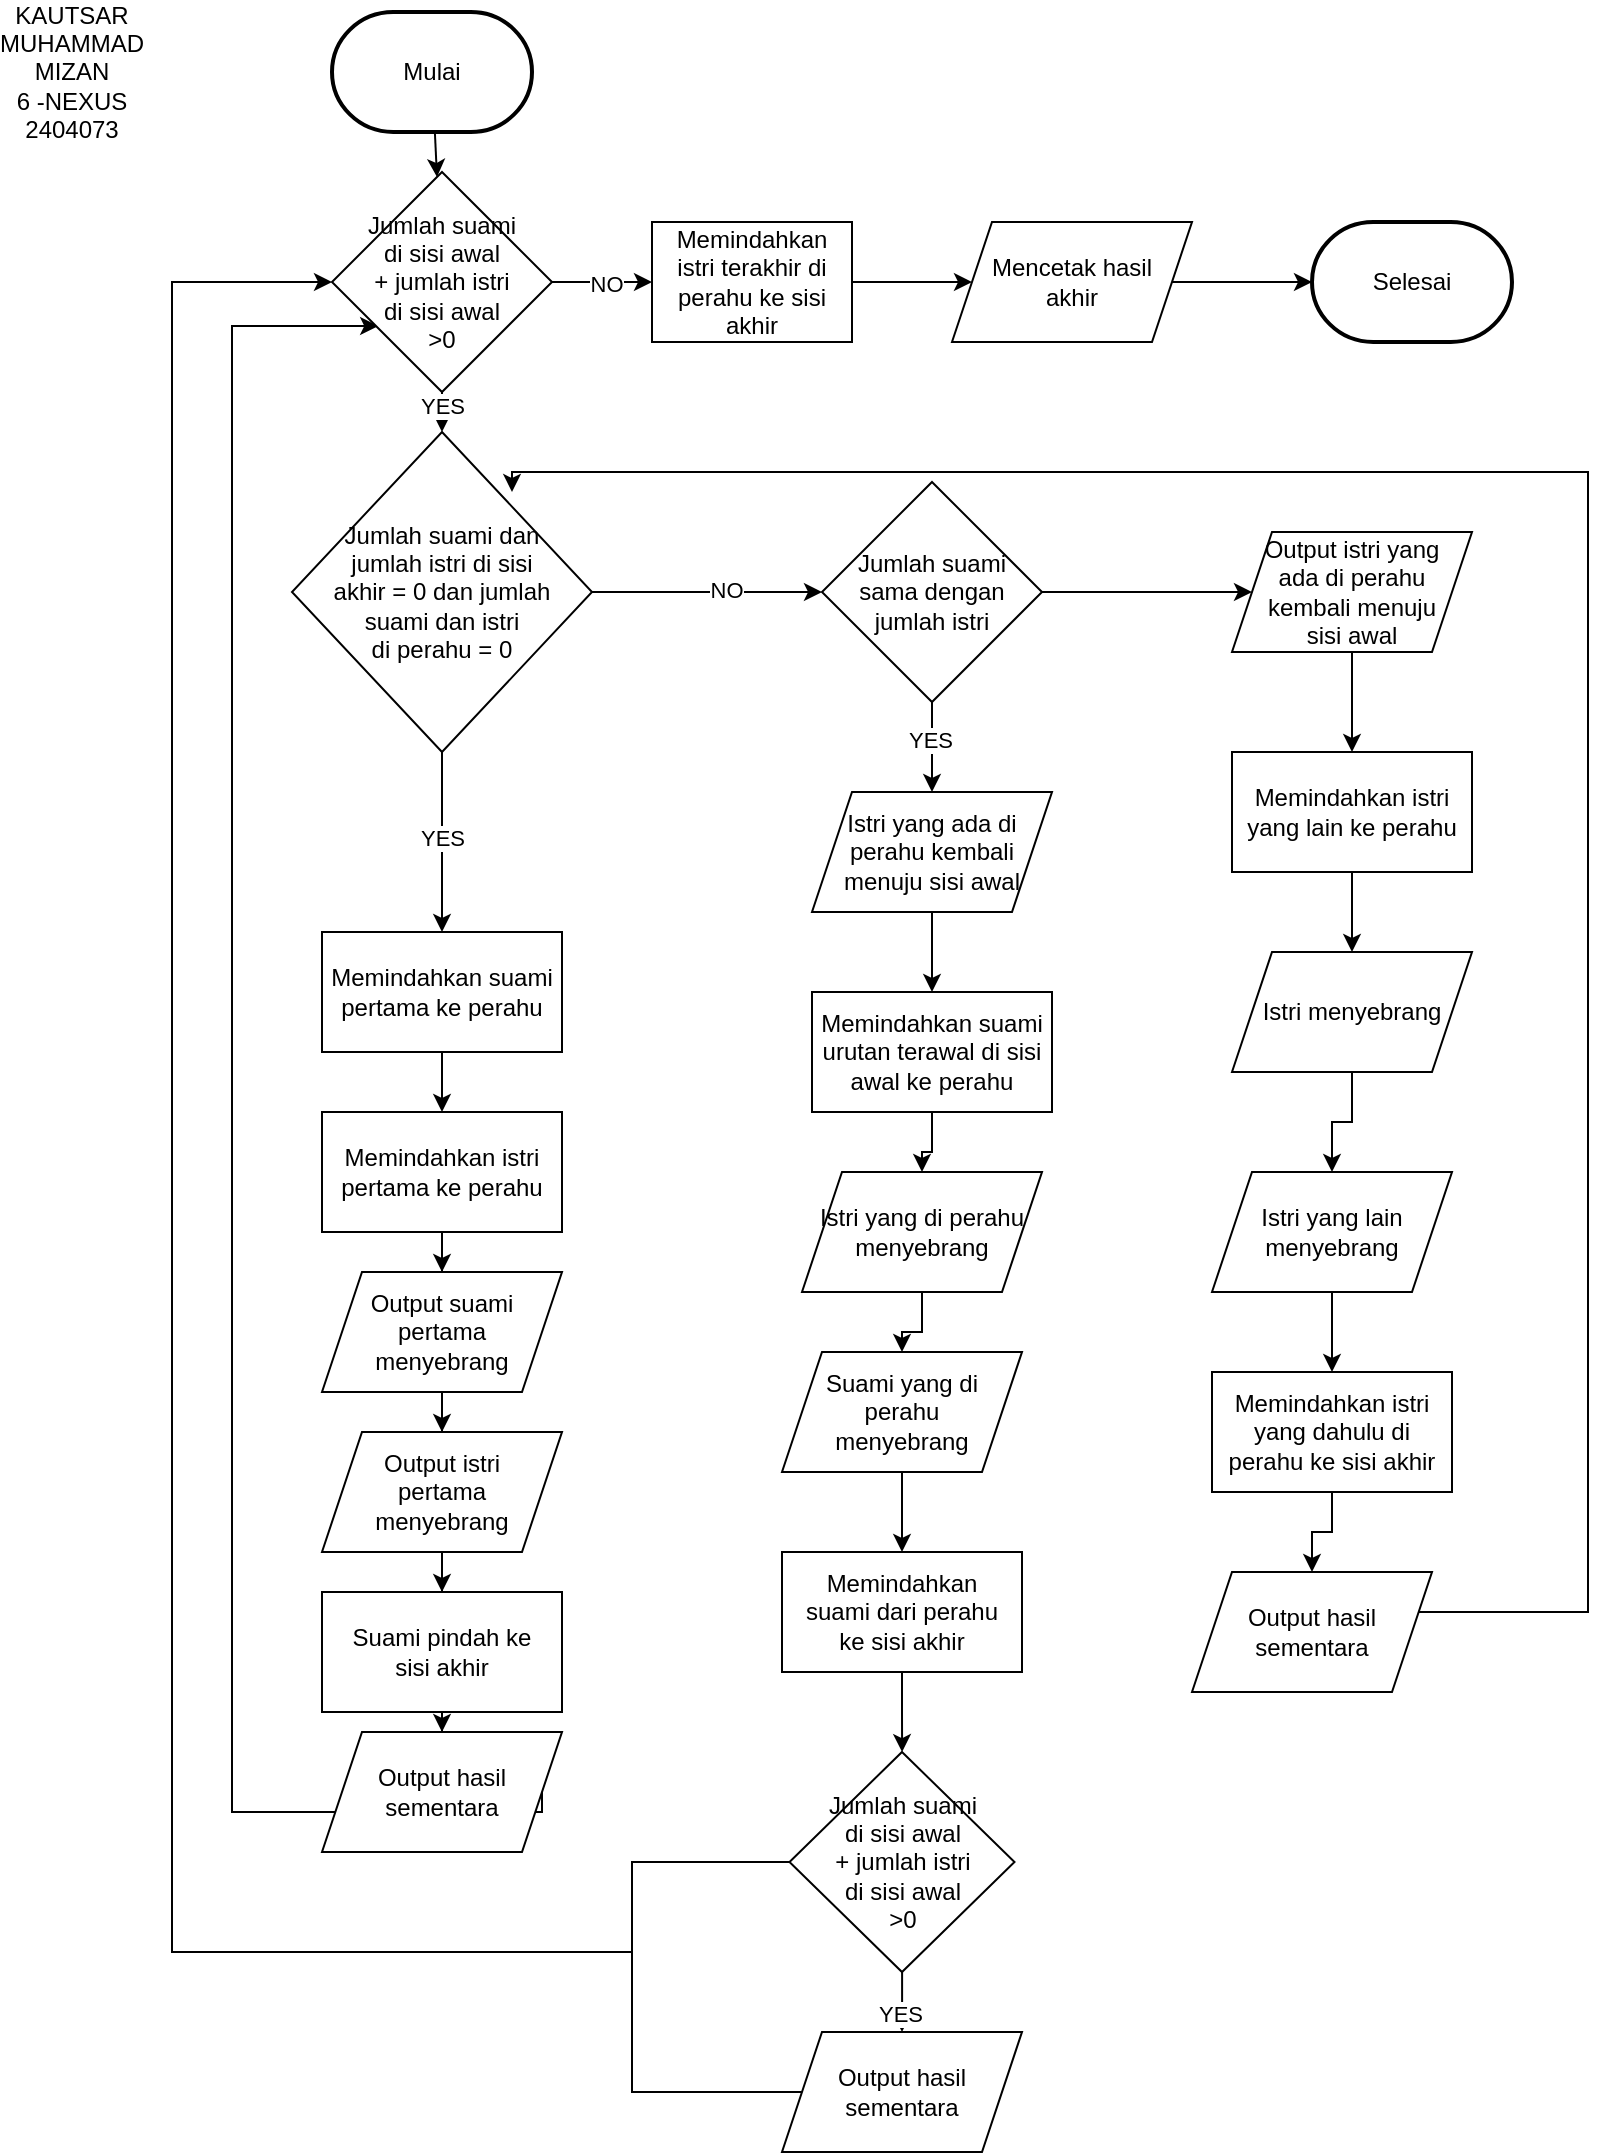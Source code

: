 <mxfile version="24.8.3">
  <diagram id="pcRdjEUyc-mkSTu7bfPG" name="Page-1">
    <mxGraphModel dx="1146" dy="859" grid="1" gridSize="10" guides="1" tooltips="1" connect="1" arrows="1" fold="1" page="1" pageScale="1" pageWidth="850" pageHeight="1100" math="0" shadow="0">
      <root>
        <mxCell id="0" />
        <mxCell id="1" parent="0" />
        <mxCell id="w3SrHX5hoLCAWVKH8G3c-48" style="edgeStyle=orthogonalEdgeStyle;rounded=0;orthogonalLoop=1;jettySize=auto;html=1;exitX=0;exitY=0.5;exitDx=0;exitDy=0;" edge="1" parent="1" source="w3SrHX5hoLCAWVKH8G3c-46" target="w3SrHX5hoLCAWVKH8G3c-24">
          <mxGeometry relative="1" as="geometry">
            <mxPoint x="100" y="150" as="targetPoint" />
            <Array as="points">
              <mxPoint x="330" y="945" />
              <mxPoint x="330" y="990" />
              <mxPoint x="100" y="990" />
              <mxPoint x="100" y="155" />
            </Array>
          </mxGeometry>
        </mxCell>
        <mxCell id="w3SrHX5hoLCAWVKH8G3c-4" value="" style="rounded=0;orthogonalLoop=1;jettySize=auto;html=1;" edge="1" parent="1" source="w3SrHX5hoLCAWVKH8G3c-24" target="w3SrHX5hoLCAWVKH8G3c-3">
          <mxGeometry relative="1" as="geometry" />
        </mxCell>
        <mxCell id="w3SrHX5hoLCAWVKH8G3c-26" value="YES" style="edgeLabel;html=1;align=center;verticalAlign=middle;resizable=0;points=[];" vertex="1" connectable="0" parent="w3SrHX5hoLCAWVKH8G3c-4">
          <mxGeometry x="-0.301" relative="1" as="geometry">
            <mxPoint as="offset" />
          </mxGeometry>
        </mxCell>
        <mxCell id="w3SrHX5hoLCAWVKH8G3c-2" value="Mulai" style="strokeWidth=2;html=1;shape=mxgraph.flowchart.terminator;whiteSpace=wrap;" vertex="1" parent="1">
          <mxGeometry x="180" y="20" width="100" height="60" as="geometry" />
        </mxCell>
        <mxCell id="w3SrHX5hoLCAWVKH8G3c-6" value="" style="edgeStyle=orthogonalEdgeStyle;rounded=0;orthogonalLoop=1;jettySize=auto;html=1;" edge="1" parent="1" source="w3SrHX5hoLCAWVKH8G3c-3" target="w3SrHX5hoLCAWVKH8G3c-5">
          <mxGeometry relative="1" as="geometry" />
        </mxCell>
        <mxCell id="w3SrHX5hoLCAWVKH8G3c-7" value="YES" style="edgeLabel;html=1;align=center;verticalAlign=middle;resizable=0;points=[];" vertex="1" connectable="0" parent="w3SrHX5hoLCAWVKH8G3c-6">
          <mxGeometry x="-0.051" relative="1" as="geometry">
            <mxPoint as="offset" />
          </mxGeometry>
        </mxCell>
        <mxCell id="w3SrHX5hoLCAWVKH8G3c-19" value="" style="edgeStyle=orthogonalEdgeStyle;rounded=0;orthogonalLoop=1;jettySize=auto;html=1;" edge="1" parent="1" source="w3SrHX5hoLCAWVKH8G3c-3" target="w3SrHX5hoLCAWVKH8G3c-18">
          <mxGeometry relative="1" as="geometry" />
        </mxCell>
        <mxCell id="w3SrHX5hoLCAWVKH8G3c-20" value="NO" style="edgeLabel;html=1;align=center;verticalAlign=middle;resizable=0;points=[];" vertex="1" connectable="0" parent="w3SrHX5hoLCAWVKH8G3c-19">
          <mxGeometry x="0.165" y="1" relative="1" as="geometry">
            <mxPoint as="offset" />
          </mxGeometry>
        </mxCell>
        <mxCell id="w3SrHX5hoLCAWVKH8G3c-3" value="Jumlah suami dan &lt;br&gt;jumlah istri di sisi &lt;br&gt;akhir = 0 dan jumlah &lt;br&gt;suami dan istri &lt;br&gt;di perahu = 0" style="rhombus;whiteSpace=wrap;html=1;" vertex="1" parent="1">
          <mxGeometry x="160" y="230" width="150" height="160" as="geometry" />
        </mxCell>
        <mxCell id="w3SrHX5hoLCAWVKH8G3c-9" value="" style="edgeStyle=orthogonalEdgeStyle;rounded=0;orthogonalLoop=1;jettySize=auto;html=1;" edge="1" parent="1" source="w3SrHX5hoLCAWVKH8G3c-5" target="w3SrHX5hoLCAWVKH8G3c-8">
          <mxGeometry relative="1" as="geometry" />
        </mxCell>
        <mxCell id="w3SrHX5hoLCAWVKH8G3c-5" value="Memindahkan suami&lt;br&gt;pertama ke perahu" style="rounded=0;whiteSpace=wrap;html=1;" vertex="1" parent="1">
          <mxGeometry x="175" y="480" width="120" height="60" as="geometry" />
        </mxCell>
        <mxCell id="w3SrHX5hoLCAWVKH8G3c-11" value="" style="edgeStyle=orthogonalEdgeStyle;rounded=0;orthogonalLoop=1;jettySize=auto;html=1;" edge="1" parent="1" source="w3SrHX5hoLCAWVKH8G3c-8" target="w3SrHX5hoLCAWVKH8G3c-10">
          <mxGeometry relative="1" as="geometry" />
        </mxCell>
        <mxCell id="w3SrHX5hoLCAWVKH8G3c-8" value="Memindahkan istri&lt;br&gt;pertama ke perahu" style="whiteSpace=wrap;html=1;rounded=0;" vertex="1" parent="1">
          <mxGeometry x="175" y="570" width="120" height="60" as="geometry" />
        </mxCell>
        <mxCell id="w3SrHX5hoLCAWVKH8G3c-13" value="" style="edgeStyle=orthogonalEdgeStyle;rounded=0;orthogonalLoop=1;jettySize=auto;html=1;" edge="1" parent="1" source="w3SrHX5hoLCAWVKH8G3c-10" target="w3SrHX5hoLCAWVKH8G3c-12">
          <mxGeometry relative="1" as="geometry" />
        </mxCell>
        <mxCell id="w3SrHX5hoLCAWVKH8G3c-10" value="Output suami&lt;br&gt;pertama&lt;br&gt;menyebrang" style="shape=parallelogram;perimeter=parallelogramPerimeter;whiteSpace=wrap;html=1;fixedSize=1;rounded=0;" vertex="1" parent="1">
          <mxGeometry x="175" y="650" width="120" height="60" as="geometry" />
        </mxCell>
        <mxCell id="w3SrHX5hoLCAWVKH8G3c-15" value="" style="edgeStyle=orthogonalEdgeStyle;rounded=0;orthogonalLoop=1;jettySize=auto;html=1;" edge="1" parent="1" source="w3SrHX5hoLCAWVKH8G3c-41" target="w3SrHX5hoLCAWVKH8G3c-14">
          <mxGeometry relative="1" as="geometry" />
        </mxCell>
        <mxCell id="w3SrHX5hoLCAWVKH8G3c-12" value="Output istri&lt;br&gt;pertama&lt;br&gt;menyebrang" style="shape=parallelogram;perimeter=parallelogramPerimeter;whiteSpace=wrap;html=1;fixedSize=1;rounded=0;" vertex="1" parent="1">
          <mxGeometry x="175" y="730" width="120" height="60" as="geometry" />
        </mxCell>
        <mxCell id="w3SrHX5hoLCAWVKH8G3c-16" style="edgeStyle=orthogonalEdgeStyle;rounded=0;orthogonalLoop=1;jettySize=auto;html=1;exitX=1;exitY=0.5;exitDx=0;exitDy=0;entryX=0.21;entryY=0.7;entryDx=0;entryDy=0;entryPerimeter=0;" edge="1" parent="1" source="w3SrHX5hoLCAWVKH8G3c-14" target="w3SrHX5hoLCAWVKH8G3c-24">
          <mxGeometry relative="1" as="geometry">
            <mxPoint x="160" y="210" as="targetPoint" />
            <Array as="points">
              <mxPoint x="285" y="920" />
              <mxPoint x="130" y="920" />
              <mxPoint x="130" y="177" />
            </Array>
          </mxGeometry>
        </mxCell>
        <mxCell id="w3SrHX5hoLCAWVKH8G3c-14" value="Output hasil&lt;br&gt;sementara" style="shape=parallelogram;perimeter=parallelogramPerimeter;whiteSpace=wrap;html=1;fixedSize=1;rounded=0;" vertex="1" parent="1">
          <mxGeometry x="175" y="880" width="120" height="60" as="geometry" />
        </mxCell>
        <mxCell id="w3SrHX5hoLCAWVKH8G3c-22" value="" style="edgeStyle=orthogonalEdgeStyle;rounded=0;orthogonalLoop=1;jettySize=auto;html=1;" edge="1" parent="1" source="w3SrHX5hoLCAWVKH8G3c-18" target="w3SrHX5hoLCAWVKH8G3c-21">
          <mxGeometry relative="1" as="geometry" />
        </mxCell>
        <mxCell id="w3SrHX5hoLCAWVKH8G3c-23" value="YES" style="edgeLabel;html=1;align=center;verticalAlign=middle;resizable=0;points=[];" vertex="1" connectable="0" parent="w3SrHX5hoLCAWVKH8G3c-22">
          <mxGeometry x="-0.178" y="-1" relative="1" as="geometry">
            <mxPoint as="offset" />
          </mxGeometry>
        </mxCell>
        <mxCell id="w3SrHX5hoLCAWVKH8G3c-57" value="" style="edgeStyle=orthogonalEdgeStyle;rounded=0;orthogonalLoop=1;jettySize=auto;html=1;" edge="1" parent="1" source="w3SrHX5hoLCAWVKH8G3c-18" target="w3SrHX5hoLCAWVKH8G3c-56">
          <mxGeometry relative="1" as="geometry" />
        </mxCell>
        <mxCell id="w3SrHX5hoLCAWVKH8G3c-18" value="Jumlah suami&lt;br&gt;sama dengan&lt;br&gt;jumlah istri" style="rhombus;whiteSpace=wrap;html=1;" vertex="1" parent="1">
          <mxGeometry x="425" y="255" width="110" height="110" as="geometry" />
        </mxCell>
        <mxCell id="w3SrHX5hoLCAWVKH8G3c-35" value="" style="edgeStyle=orthogonalEdgeStyle;rounded=0;orthogonalLoop=1;jettySize=auto;html=1;" edge="1" parent="1" source="w3SrHX5hoLCAWVKH8G3c-21" target="w3SrHX5hoLCAWVKH8G3c-34">
          <mxGeometry relative="1" as="geometry" />
        </mxCell>
        <mxCell id="w3SrHX5hoLCAWVKH8G3c-21" value="Istri yang ada di&lt;br&gt;perahu kembali&lt;br&gt;menuju sisi awal" style="shape=parallelogram;perimeter=parallelogramPerimeter;whiteSpace=wrap;html=1;fixedSize=1;" vertex="1" parent="1">
          <mxGeometry x="420" y="410" width="120" height="60" as="geometry" />
        </mxCell>
        <mxCell id="w3SrHX5hoLCAWVKH8G3c-25" value="" style="rounded=0;orthogonalLoop=1;jettySize=auto;html=1;" edge="1" parent="1" source="w3SrHX5hoLCAWVKH8G3c-2" target="w3SrHX5hoLCAWVKH8G3c-24">
          <mxGeometry relative="1" as="geometry">
            <mxPoint x="230" y="80" as="sourcePoint" />
            <mxPoint x="235" y="230" as="targetPoint" />
          </mxGeometry>
        </mxCell>
        <mxCell id="w3SrHX5hoLCAWVKH8G3c-28" value="" style="edgeStyle=orthogonalEdgeStyle;rounded=0;orthogonalLoop=1;jettySize=auto;html=1;" edge="1" parent="1" source="w3SrHX5hoLCAWVKH8G3c-24" target="w3SrHX5hoLCAWVKH8G3c-27">
          <mxGeometry relative="1" as="geometry" />
        </mxCell>
        <mxCell id="w3SrHX5hoLCAWVKH8G3c-29" value="NO" style="edgeLabel;html=1;align=center;verticalAlign=middle;resizable=0;points=[];" vertex="1" connectable="0" parent="w3SrHX5hoLCAWVKH8G3c-28">
          <mxGeometry x="0.054" y="-1" relative="1" as="geometry">
            <mxPoint as="offset" />
          </mxGeometry>
        </mxCell>
        <mxCell id="w3SrHX5hoLCAWVKH8G3c-24" value="Jumlah suami&lt;br&gt;di sisi awal&lt;br&gt;+ jumlah istri&lt;br&gt;di sisi awal&lt;br&gt;&amp;gt;0" style="rhombus;whiteSpace=wrap;html=1;" vertex="1" parent="1">
          <mxGeometry x="180" y="100" width="110" height="110" as="geometry" />
        </mxCell>
        <mxCell id="w3SrHX5hoLCAWVKH8G3c-31" value="" style="edgeStyle=orthogonalEdgeStyle;rounded=0;orthogonalLoop=1;jettySize=auto;html=1;" edge="1" parent="1" source="w3SrHX5hoLCAWVKH8G3c-27" target="w3SrHX5hoLCAWVKH8G3c-30">
          <mxGeometry relative="1" as="geometry" />
        </mxCell>
        <mxCell id="w3SrHX5hoLCAWVKH8G3c-27" value="Memindahkan&lt;br&gt;istri terakhir di perahu ke sisi akhir" style="rounded=0;whiteSpace=wrap;html=1;" vertex="1" parent="1">
          <mxGeometry x="340" y="125" width="100" height="60" as="geometry" />
        </mxCell>
        <mxCell id="w3SrHX5hoLCAWVKH8G3c-33" value="" style="edgeStyle=orthogonalEdgeStyle;rounded=0;orthogonalLoop=1;jettySize=auto;html=1;" edge="1" parent="1" source="w3SrHX5hoLCAWVKH8G3c-30" target="w3SrHX5hoLCAWVKH8G3c-32">
          <mxGeometry relative="1" as="geometry" />
        </mxCell>
        <mxCell id="w3SrHX5hoLCAWVKH8G3c-30" value="Mencetak hasil&lt;br&gt;akhir" style="shape=parallelogram;perimeter=parallelogramPerimeter;whiteSpace=wrap;html=1;fixedSize=1;" vertex="1" parent="1">
          <mxGeometry x="490" y="125" width="120" height="60" as="geometry" />
        </mxCell>
        <mxCell id="w3SrHX5hoLCAWVKH8G3c-32" value="Selesai" style="strokeWidth=2;html=1;shape=mxgraph.flowchart.terminator;whiteSpace=wrap;" vertex="1" parent="1">
          <mxGeometry x="670" y="125" width="100" height="60" as="geometry" />
        </mxCell>
        <mxCell id="w3SrHX5hoLCAWVKH8G3c-37" value="" style="edgeStyle=orthogonalEdgeStyle;rounded=0;orthogonalLoop=1;jettySize=auto;html=1;" edge="1" parent="1" source="w3SrHX5hoLCAWVKH8G3c-34" target="w3SrHX5hoLCAWVKH8G3c-36">
          <mxGeometry relative="1" as="geometry" />
        </mxCell>
        <mxCell id="w3SrHX5hoLCAWVKH8G3c-34" value="Memindahkan suami&lt;br&gt;urutan terawal di sisi&lt;br&gt;awal ke perahu" style="rounded=0;whiteSpace=wrap;html=1;" vertex="1" parent="1">
          <mxGeometry x="420" y="510" width="120" height="60" as="geometry" />
        </mxCell>
        <mxCell id="w3SrHX5hoLCAWVKH8G3c-39" value="" style="edgeStyle=orthogonalEdgeStyle;rounded=0;orthogonalLoop=1;jettySize=auto;html=1;" edge="1" parent="1" source="w3SrHX5hoLCAWVKH8G3c-36" target="w3SrHX5hoLCAWVKH8G3c-38">
          <mxGeometry relative="1" as="geometry" />
        </mxCell>
        <mxCell id="w3SrHX5hoLCAWVKH8G3c-36" value="Istri yang di perahu&lt;br&gt;menyebrang" style="shape=parallelogram;perimeter=parallelogramPerimeter;whiteSpace=wrap;html=1;fixedSize=1;" vertex="1" parent="1">
          <mxGeometry x="415" y="600" width="120" height="60" as="geometry" />
        </mxCell>
        <mxCell id="w3SrHX5hoLCAWVKH8G3c-43" value="" style="edgeStyle=orthogonalEdgeStyle;rounded=0;orthogonalLoop=1;jettySize=auto;html=1;" edge="1" parent="1" source="w3SrHX5hoLCAWVKH8G3c-38" target="w3SrHX5hoLCAWVKH8G3c-40">
          <mxGeometry relative="1" as="geometry" />
        </mxCell>
        <mxCell id="w3SrHX5hoLCAWVKH8G3c-38" value="Suami yang di&lt;div&gt;perahu&lt;br&gt;menyebrang&lt;/div&gt;" style="shape=parallelogram;perimeter=parallelogramPerimeter;whiteSpace=wrap;html=1;fixedSize=1;" vertex="1" parent="1">
          <mxGeometry x="405" y="690" width="120" height="60" as="geometry" />
        </mxCell>
        <mxCell id="w3SrHX5hoLCAWVKH8G3c-47" value="" style="edgeStyle=orthogonalEdgeStyle;rounded=0;orthogonalLoop=1;jettySize=auto;html=1;" edge="1" parent="1" source="w3SrHX5hoLCAWVKH8G3c-40" target="w3SrHX5hoLCAWVKH8G3c-46">
          <mxGeometry relative="1" as="geometry" />
        </mxCell>
        <mxCell id="w3SrHX5hoLCAWVKH8G3c-40" value="Memindahkan&lt;div&gt;suami dari perahu&lt;br&gt;ke sisi akhir&lt;/div&gt;" style="rounded=0;whiteSpace=wrap;html=1;" vertex="1" parent="1">
          <mxGeometry x="405" y="790" width="120" height="60" as="geometry" />
        </mxCell>
        <mxCell id="w3SrHX5hoLCAWVKH8G3c-42" value="" style="edgeStyle=orthogonalEdgeStyle;rounded=0;orthogonalLoop=1;jettySize=auto;html=1;" edge="1" parent="1" source="w3SrHX5hoLCAWVKH8G3c-12" target="w3SrHX5hoLCAWVKH8G3c-41">
          <mxGeometry relative="1" as="geometry">
            <mxPoint x="235" y="790" as="sourcePoint" />
            <mxPoint x="235" y="880" as="targetPoint" />
          </mxGeometry>
        </mxCell>
        <mxCell id="w3SrHX5hoLCAWVKH8G3c-41" value="Suami pindah ke&lt;div&gt;sisi akhir&lt;/div&gt;" style="rounded=0;whiteSpace=wrap;html=1;" vertex="1" parent="1">
          <mxGeometry x="175" y="810" width="120" height="60" as="geometry" />
        </mxCell>
        <mxCell id="w3SrHX5hoLCAWVKH8G3c-52" value="" style="edgeStyle=orthogonalEdgeStyle;rounded=0;orthogonalLoop=1;jettySize=auto;html=1;" edge="1" parent="1" source="w3SrHX5hoLCAWVKH8G3c-46" target="w3SrHX5hoLCAWVKH8G3c-51">
          <mxGeometry relative="1" as="geometry" />
        </mxCell>
        <mxCell id="w3SrHX5hoLCAWVKH8G3c-53" value="YES" style="edgeLabel;html=1;align=center;verticalAlign=middle;resizable=0;points=[];" vertex="1" connectable="0" parent="w3SrHX5hoLCAWVKH8G3c-52">
          <mxGeometry x="0.449" y="-1" relative="1" as="geometry">
            <mxPoint y="-1" as="offset" />
          </mxGeometry>
        </mxCell>
        <mxCell id="w3SrHX5hoLCAWVKH8G3c-46" value="Jumlah suami&lt;br&gt;di sisi awal&lt;br&gt;+ jumlah istri&lt;br&gt;di sisi awal&lt;br&gt;&amp;gt;0" style="rhombus;whiteSpace=wrap;html=1;" vertex="1" parent="1">
          <mxGeometry x="408.75" y="890" width="112.5" height="110" as="geometry" />
        </mxCell>
        <mxCell id="w3SrHX5hoLCAWVKH8G3c-51" value="Output hasil&lt;br&gt;sementara" style="shape=parallelogram;perimeter=parallelogramPerimeter;whiteSpace=wrap;html=1;fixedSize=1;" vertex="1" parent="1">
          <mxGeometry x="405" y="1030" width="120" height="60" as="geometry" />
        </mxCell>
        <mxCell id="w3SrHX5hoLCAWVKH8G3c-55" value="" style="endArrow=none;html=1;rounded=0;" edge="1" parent="1" target="w3SrHX5hoLCAWVKH8G3c-51">
          <mxGeometry width="50" height="50" relative="1" as="geometry">
            <mxPoint x="330" y="1060" as="sourcePoint" />
            <mxPoint x="380" y="1020" as="targetPoint" />
            <Array as="points">
              <mxPoint x="330" y="990" />
              <mxPoint x="330" y="1060" />
            </Array>
          </mxGeometry>
        </mxCell>
        <mxCell id="w3SrHX5hoLCAWVKH8G3c-59" value="" style="edgeStyle=orthogonalEdgeStyle;rounded=0;orthogonalLoop=1;jettySize=auto;html=1;" edge="1" parent="1" source="w3SrHX5hoLCAWVKH8G3c-56" target="w3SrHX5hoLCAWVKH8G3c-58">
          <mxGeometry relative="1" as="geometry" />
        </mxCell>
        <mxCell id="w3SrHX5hoLCAWVKH8G3c-56" value="Output istri yang&lt;br&gt;ada di perahu&lt;br&gt;kembali menuju&lt;br&gt;sisi awal" style="shape=parallelogram;perimeter=parallelogramPerimeter;whiteSpace=wrap;html=1;fixedSize=1;" vertex="1" parent="1">
          <mxGeometry x="630" y="280" width="120" height="60" as="geometry" />
        </mxCell>
        <mxCell id="w3SrHX5hoLCAWVKH8G3c-61" value="" style="edgeStyle=orthogonalEdgeStyle;rounded=0;orthogonalLoop=1;jettySize=auto;html=1;" edge="1" parent="1" source="w3SrHX5hoLCAWVKH8G3c-58" target="w3SrHX5hoLCAWVKH8G3c-60">
          <mxGeometry relative="1" as="geometry" />
        </mxCell>
        <mxCell id="w3SrHX5hoLCAWVKH8G3c-58" value="Memindahkan istri yang lain ke perahu" style="rounded=0;whiteSpace=wrap;html=1;" vertex="1" parent="1">
          <mxGeometry x="630" y="390" width="120" height="60" as="geometry" />
        </mxCell>
        <mxCell id="w3SrHX5hoLCAWVKH8G3c-63" value="" style="edgeStyle=orthogonalEdgeStyle;rounded=0;orthogonalLoop=1;jettySize=auto;html=1;" edge="1" parent="1" source="w3SrHX5hoLCAWVKH8G3c-60" target="w3SrHX5hoLCAWVKH8G3c-62">
          <mxGeometry relative="1" as="geometry" />
        </mxCell>
        <mxCell id="w3SrHX5hoLCAWVKH8G3c-60" value="Istri menyebrang" style="shape=parallelogram;perimeter=parallelogramPerimeter;whiteSpace=wrap;html=1;fixedSize=1;" vertex="1" parent="1">
          <mxGeometry x="630" y="490" width="120" height="60" as="geometry" />
        </mxCell>
        <mxCell id="w3SrHX5hoLCAWVKH8G3c-65" value="" style="edgeStyle=orthogonalEdgeStyle;rounded=0;orthogonalLoop=1;jettySize=auto;html=1;" edge="1" parent="1" source="w3SrHX5hoLCAWVKH8G3c-62" target="w3SrHX5hoLCAWVKH8G3c-64">
          <mxGeometry relative="1" as="geometry" />
        </mxCell>
        <mxCell id="w3SrHX5hoLCAWVKH8G3c-62" value="Istri yang lain&lt;br&gt;menyebrang" style="shape=parallelogram;perimeter=parallelogramPerimeter;whiteSpace=wrap;html=1;fixedSize=1;" vertex="1" parent="1">
          <mxGeometry x="620" y="600" width="120" height="60" as="geometry" />
        </mxCell>
        <mxCell id="w3SrHX5hoLCAWVKH8G3c-67" value="" style="edgeStyle=orthogonalEdgeStyle;rounded=0;orthogonalLoop=1;jettySize=auto;html=1;" edge="1" parent="1" source="w3SrHX5hoLCAWVKH8G3c-64" target="w3SrHX5hoLCAWVKH8G3c-66">
          <mxGeometry relative="1" as="geometry" />
        </mxCell>
        <mxCell id="w3SrHX5hoLCAWVKH8G3c-64" value="Memindahkan istri&lt;br&gt;yang dahulu di perahu ke sisi akhir" style="rounded=0;whiteSpace=wrap;html=1;" vertex="1" parent="1">
          <mxGeometry x="620" y="700" width="120" height="60" as="geometry" />
        </mxCell>
        <mxCell id="w3SrHX5hoLCAWVKH8G3c-68" style="edgeStyle=orthogonalEdgeStyle;rounded=0;orthogonalLoop=1;jettySize=auto;html=1;exitX=1;exitY=0.5;exitDx=0;exitDy=0;entryX=1;entryY=0;entryDx=0;entryDy=0;" edge="1" parent="1">
          <mxGeometry relative="1" as="geometry">
            <mxPoint x="270" y="260" as="targetPoint" />
            <mxPoint x="717.5" y="820" as="sourcePoint" />
            <Array as="points">
              <mxPoint x="808" y="820" />
              <mxPoint x="808" y="250" />
              <mxPoint x="270" y="250" />
            </Array>
          </mxGeometry>
        </mxCell>
        <mxCell id="w3SrHX5hoLCAWVKH8G3c-66" value="Output hasil&lt;br&gt;sementara" style="shape=parallelogram;perimeter=parallelogramPerimeter;whiteSpace=wrap;html=1;fixedSize=1;" vertex="1" parent="1">
          <mxGeometry x="610" y="800" width="120" height="60" as="geometry" />
        </mxCell>
        <mxCell id="w3SrHX5hoLCAWVKH8G3c-69" value="KAUTSAR MUHAMMAD MIZAN&lt;br&gt;6 -NEXUS&lt;br&gt;2404073" style="text;html=1;align=center;verticalAlign=middle;whiteSpace=wrap;rounded=0;" vertex="1" parent="1">
          <mxGeometry x="20" y="35" width="60" height="30" as="geometry" />
        </mxCell>
      </root>
    </mxGraphModel>
  </diagram>
</mxfile>
